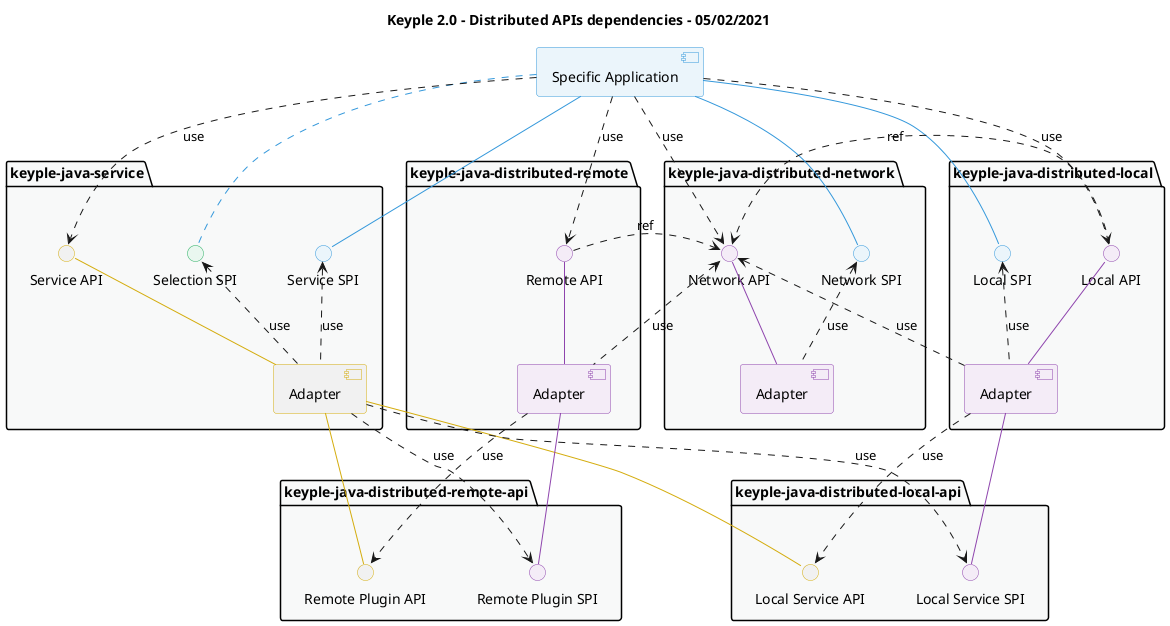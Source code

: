 @startuml
title
    Keyple 2.0 - Distributed APIs dependencies - 05/02/2021
end title

' == THEME ==

'Couleurs issues de : https://htmlcolorcodes.com/fr/tableau-de-couleur/tableau-de-couleur-design-plat/
!define COLOR_YELLOW D4AC0D
!define COLOR_RED E74C3C
!define COLOR_PURPLE 8E44AD
!define COLOR_BLUE 3498DB
!define COLOR_GREEN 27AE60
!define COLOR_GREY 2C3E50

!define C_GREY1 F8F9F9
!define C_GREY2 F2F3F4
!define C_GREY3 E5E7E9
!define C_GREY4 D7DBDD
!define C_GREY5 CACFD2
!define C_GREY6 BDC3C7
!define C_LINK 3498DB
!define C_USE 27AE60

skinparam Shadowing false
skinparam component {
    BorderColor #D4AC0D
    ' Red
    BackgroundColor<<red>> #FDEDEC
    BorderColor<<red>> #E74C3C
    ' Purple
    BackgroundColor<<purple>> #F4ECF7
    BorderColor<<purple>> #8E44AD
    ' blue
    BackgroundColor<<blue>> #EBF5FB
    BorderColor<<blue>> #3498DB
    ' Green
    BackgroundColor<<green>> #E9F7EF
    BorderColor<<green>> #27AE60
    ' Grey
    BackgroundColor<<grey>> #EAECEE
    BorderColor<<grey>> #2C3E50
}
skinparam interface {
    BorderColor #D4AC0D
    ' Red
    BackgroundColor<<red>> #FDEDEC
    BorderColor<<red>> #E74C3C
    ' Purple
    BackgroundColor<<purple>> #F4ECF7
    BorderColor<<purple>> #8E44AD
    ' blue
    BackgroundColor<<blue>> #EBF5FB
    BorderColor<<blue>> #3498DB
    ' Green
    BackgroundColor<<green>> #E9F7EF
    BorderColor<<green>> #27AE60
    ' Grey
    BackgroundColor<<grey>> #EAECEE
    BorderColor<<grey>> #2C3E50
}
hide <<red>> stereotype
hide <<purple>> stereotype
hide <<blue>> stereotype
hide <<green>> stereotype
hide <<grey>> stereotype

' == COMPONENTS ==

[Specific Application] as application <<blue>>
package "keyple-java-service" as packService {
    interface "Service API" as serviceApi
    interface "Service SPI" as serviceSpi <<blue>>
    interface "Selection SPI" as selectionSpi <<green>>
    [Adapter] as service
}
package "keyple-java-distributed-local" as packDistributedLocal {
    interface "Local API" as localApi <<purple>>
    interface "Local SPI" as localSpi <<blue>>
    [Adapter] as distributedLocal <<purple>>
}
package "keyple-java-distributed-network" as packDistributedNetwork {
    interface "Network API" as networkApi <<purple>>
    interface "Network SPI" as networkSpi <<blue>>
    [Adapter] as distributedNetwork <<purple>>
}
package "keyple-java-distributed-remote" as packDistributedRemote {
    interface "Remote API" as remoteApi <<purple>>
    [Adapter] as distributedRemote <<purple>>
}
package "keyple-java-distributed-remote-api" as packDistributedRemoteApi {
    interface "Remote Plugin SPI" as distributedRemoteSpi <<purple>>
    interface "Remote Plugin API" as distributedRemoteApi
}
package "keyple-java-distributed-local-api" as packDistributedLocalApi {
    interface "Local Service SPI" as distributedLocalSpi <<purple>>
    interface "Local Service API" as distributedLocalApi
}

' == ASSOCIATIONS ==

application -- serviceSpi #COLOR_BLUE
application .. selectionSpi #COLOR_BLUE
application -- localSpi #COLOR_BLUE
application -- networkSpi #COLOR_BLUE

service -up- serviceApi #COLOR_YELLOW
service -- distributedLocalApi #COLOR_YELLOW
service -- distributedRemoteApi #COLOR_YELLOW

distributedLocal -up- localApi #COLOR_PURPLE
distributedLocal -- distributedLocalSpi #COLOR_PURPLE

distributedNetwork -up- networkApi #COLOR_PURPLE

distributedRemote -up- remoteApi #COLOR_PURPLE
distributedRemote -- distributedRemoteSpi #COLOR_PURPLE

' USE

application ..> serviceApi : use
application ..> localApi : use
application ..> networkApi : use
application ..> remoteApi : use

service .up.> serviceSpi : use
service .up.> selectionSpi : use
service ..> distributedLocalSpi : use
service ..> distributedRemoteSpi : use

distributedLocal .up.> localSpi : use
distributedLocal ..> distributedLocalApi : use
distributedLocal .up.> networkApi : use

localApi ..> networkApi : ref

distributedNetwork .up.> networkSpi : use

distributedRemote .up.> networkApi : use
distributedRemote ..> distributedRemoteApi : use

remoteApi ..> networkApi : ref

' == STYLE ==

package packDistributedLocal #C_GREY1 {
}
package packDistributedNetwork #C_GREY1 {
}
package packDistributedRemote #C_GREY1 {
}
package packService #C_GREY1 {
}
package packDistributedRemoteApi #C_GREY1 {
}
package packDistributedLocalApi #C_GREY1 {
}

@enduml